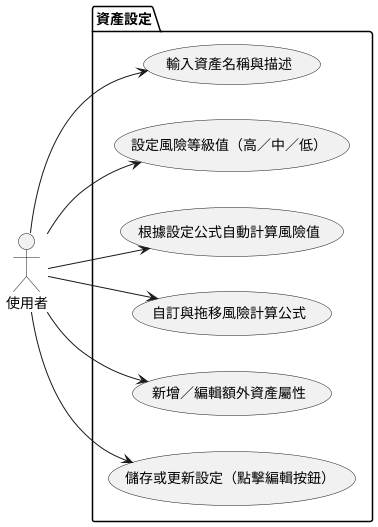 @startuml

left to right direction

actor 使用者

package "資產設定" {
    usecase "輸入資產名稱與描述" as UC1
    usecase "設定風險等級值（高／中／低）" as UC2
    usecase "根據設定公式自動計算風險值" as UC3
    usecase "自訂與拖移風險計算公式" as UC4
    usecase "新增／編輯額外資產屬性" as UC5
    usecase "儲存或更新設定（點擊編輯按鈕）" as UC6
}

使用者 --> UC1
使用者 --> UC2
使用者 --> UC3
使用者 --> UC4
使用者 --> UC5
使用者 --> UC6
@enduml
